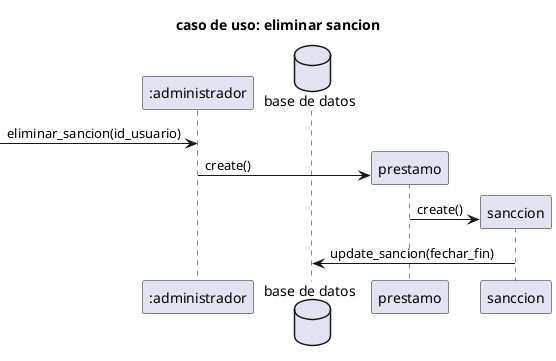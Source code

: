 @startuml
title caso de uso: eliminar sancion
participant ":administrador" as u
database "base de datos" as db

-> u:eliminar_sancion(id_usuario)
create "prestamo" as p
u -> p:create()
create "sanccion" as s
p -> s:create()
s-> db:update_sancion(fechar_fin)


@enduml


' @startuml


' actor "usuario" as u
' participant "sistema" as s
' database "base de datos" as db

' u -> s:iniciarSesion(correo,contraseña)
' activate s
' note right of s
'     nesesita primero tener un lector a gestionar
' end note
' u -> s:verUsuarios(idUsuario)
' activate s
' deactivate  s

' u -> s:presiona eliminar sanccion
' -> s:eliminarSanccion(idUsuario)
' activate s
' s -> s:verifica las sancion del usuario
' s -> u:muestra las sancion y junto a ello da dos opciones eliminar y cancelar
' group eliminar
'     u -> s:presiona eliminar
'     s -> db:Actualizar la informacion de la base de datos
'     activate db
'     deactivate db
'     s -> u:muestra mensaje de eliminacion exitosa
' else cancelar
'     u -> s:presiona cancelar
'     s -> u:muestra mensaje de cancelacion

' end


' deactivate s
' @enduml